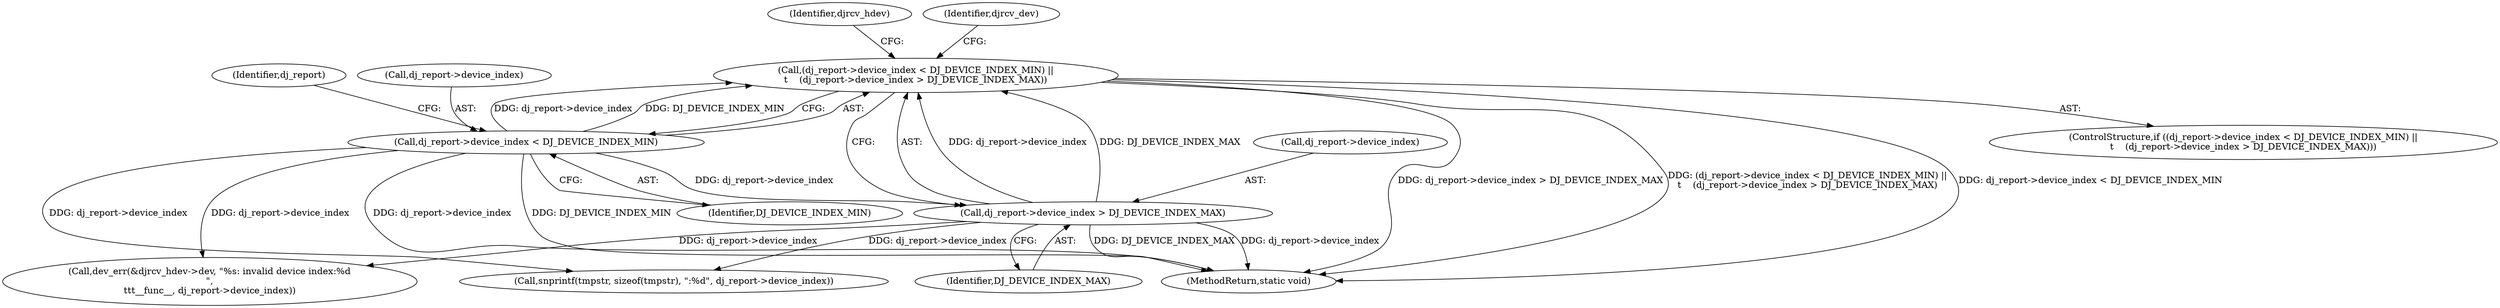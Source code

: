 digraph "1_linux_ad3e14d7c5268c2e24477c6ef54bbdf88add5d36_0@del" {
"1000149" [label="(Call,(dj_report->device_index < DJ_DEVICE_INDEX_MIN) ||\n\t    (dj_report->device_index > DJ_DEVICE_INDEX_MAX))"];
"1000150" [label="(Call,dj_report->device_index < DJ_DEVICE_INDEX_MIN)"];
"1000155" [label="(Call,dj_report->device_index > DJ_DEVICE_INDEX_MAX)"];
"1000269" [label="(Call,snprintf(tmpstr, sizeof(tmpstr), \":%d\", dj_report->device_index))"];
"1000157" [label="(Identifier,dj_report)"];
"1000156" [label="(Call,dj_report->device_index)"];
"1000164" [label="(Identifier,djrcv_hdev)"];
"1000148" [label="(ControlStructure,if ((dj_report->device_index < DJ_DEVICE_INDEX_MIN) ||\n\t    (dj_report->device_index > DJ_DEVICE_INDEX_MAX)))"];
"1000154" [label="(Identifier,DJ_DEVICE_INDEX_MIN)"];
"1000149" [label="(Call,(dj_report->device_index < DJ_DEVICE_INDEX_MIN) ||\n\t    (dj_report->device_index > DJ_DEVICE_INDEX_MAX))"];
"1000175" [label="(Identifier,djrcv_dev)"];
"1000159" [label="(Identifier,DJ_DEVICE_INDEX_MAX)"];
"1000151" [label="(Call,dj_report->device_index)"];
"1000150" [label="(Call,dj_report->device_index < DJ_DEVICE_INDEX_MIN)"];
"1000155" [label="(Call,dj_report->device_index > DJ_DEVICE_INDEX_MAX)"];
"1000161" [label="(Call,dev_err(&djrcv_hdev->dev, \"%s: invalid device index:%d\n\",\n\t\t\t__func__, dj_report->device_index))"];
"1000373" [label="(MethodReturn,static void)"];
"1000149" -> "1000148"  [label="AST: "];
"1000149" -> "1000150"  [label="CFG: "];
"1000149" -> "1000155"  [label="CFG: "];
"1000150" -> "1000149"  [label="AST: "];
"1000155" -> "1000149"  [label="AST: "];
"1000164" -> "1000149"  [label="CFG: "];
"1000175" -> "1000149"  [label="CFG: "];
"1000149" -> "1000373"  [label="DDG: dj_report->device_index > DJ_DEVICE_INDEX_MAX"];
"1000149" -> "1000373"  [label="DDG: (dj_report->device_index < DJ_DEVICE_INDEX_MIN) ||\n\t    (dj_report->device_index > DJ_DEVICE_INDEX_MAX)"];
"1000149" -> "1000373"  [label="DDG: dj_report->device_index < DJ_DEVICE_INDEX_MIN"];
"1000150" -> "1000149"  [label="DDG: dj_report->device_index"];
"1000150" -> "1000149"  [label="DDG: DJ_DEVICE_INDEX_MIN"];
"1000155" -> "1000149"  [label="DDG: dj_report->device_index"];
"1000155" -> "1000149"  [label="DDG: DJ_DEVICE_INDEX_MAX"];
"1000150" -> "1000154"  [label="CFG: "];
"1000151" -> "1000150"  [label="AST: "];
"1000154" -> "1000150"  [label="AST: "];
"1000157" -> "1000150"  [label="CFG: "];
"1000150" -> "1000373"  [label="DDG: dj_report->device_index"];
"1000150" -> "1000373"  [label="DDG: DJ_DEVICE_INDEX_MIN"];
"1000150" -> "1000155"  [label="DDG: dj_report->device_index"];
"1000150" -> "1000161"  [label="DDG: dj_report->device_index"];
"1000150" -> "1000269"  [label="DDG: dj_report->device_index"];
"1000155" -> "1000159"  [label="CFG: "];
"1000156" -> "1000155"  [label="AST: "];
"1000159" -> "1000155"  [label="AST: "];
"1000155" -> "1000373"  [label="DDG: DJ_DEVICE_INDEX_MAX"];
"1000155" -> "1000373"  [label="DDG: dj_report->device_index"];
"1000155" -> "1000161"  [label="DDG: dj_report->device_index"];
"1000155" -> "1000269"  [label="DDG: dj_report->device_index"];
}
